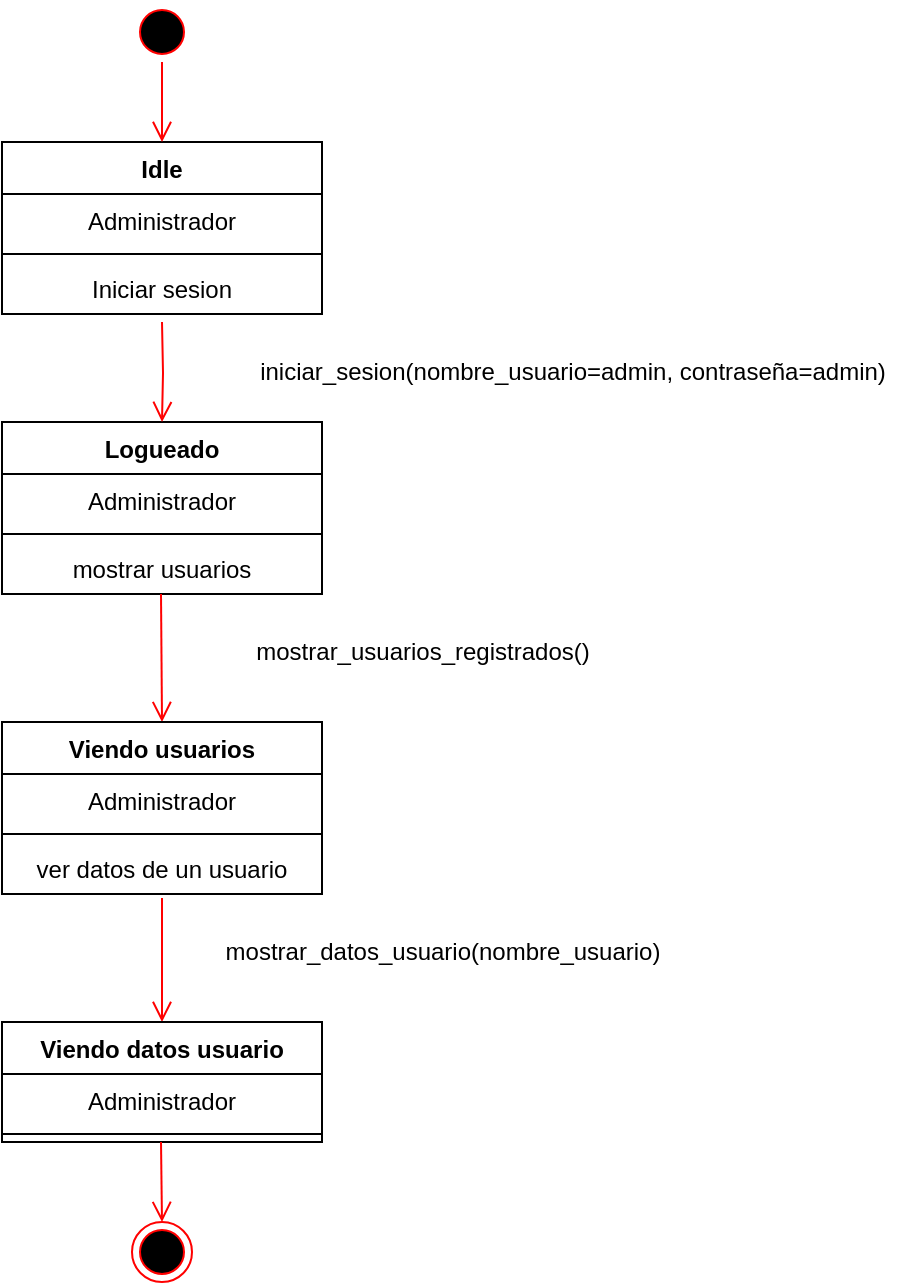 <mxfile version="24.2.2" type="google">
  <diagram name="Página-1" id="EbACHLd0_YhSefb9W6eA">
    <mxGraphModel grid="1" page="1" gridSize="10" guides="1" tooltips="1" connect="1" arrows="1" fold="1" pageScale="1" pageWidth="827" pageHeight="1169" math="0" shadow="0">
      <root>
        <mxCell id="0" />
        <mxCell id="1" parent="0" />
        <mxCell id="9Q4_KcZ_jKh_-f_aUDPD-2" value="Logueado" style="swimlane;fontStyle=1;align=center;verticalAlign=top;childLayout=stackLayout;horizontal=1;startSize=26;horizontalStack=0;resizeParent=1;resizeParentMax=0;resizeLast=0;collapsible=1;marginBottom=0;whiteSpace=wrap;html=1;" vertex="1" parent="1">
          <mxGeometry x="175" y="220" width="160" height="86" as="geometry" />
        </mxCell>
        <mxCell id="9Q4_KcZ_jKh_-f_aUDPD-3" value="Administrador" style="text;strokeColor=none;fillColor=none;align=center;verticalAlign=top;spacingLeft=4;spacingRight=4;overflow=hidden;rotatable=0;points=[[0,0.5],[1,0.5]];portConstraint=eastwest;whiteSpace=wrap;html=1;" vertex="1" parent="9Q4_KcZ_jKh_-f_aUDPD-2">
          <mxGeometry y="26" width="160" height="26" as="geometry" />
        </mxCell>
        <mxCell id="9Q4_KcZ_jKh_-f_aUDPD-4" value="" style="line;strokeWidth=1;fillColor=none;align=left;verticalAlign=middle;spacingTop=-1;spacingLeft=3;spacingRight=3;rotatable=0;labelPosition=right;points=[];portConstraint=eastwest;strokeColor=inherit;" vertex="1" parent="9Q4_KcZ_jKh_-f_aUDPD-2">
          <mxGeometry y="52" width="160" height="8" as="geometry" />
        </mxCell>
        <mxCell id="9Q4_KcZ_jKh_-f_aUDPD-5" value="mostrar usuarios" style="text;strokeColor=none;fillColor=none;align=center;verticalAlign=top;spacingLeft=4;spacingRight=4;overflow=hidden;rotatable=0;points=[[0,0.5],[1,0.5]];portConstraint=eastwest;whiteSpace=wrap;html=1;" vertex="1" parent="9Q4_KcZ_jKh_-f_aUDPD-2">
          <mxGeometry y="60" width="160" height="26" as="geometry" />
        </mxCell>
        <mxCell id="9Q4_KcZ_jKh_-f_aUDPD-6" value="" style="edgeStyle=orthogonalEdgeStyle;html=1;verticalAlign=bottom;endArrow=open;endSize=8;strokeColor=#ff0000;rounded=0;entryX=0.5;entryY=0;entryDx=0;entryDy=0;" edge="1" parent="1" target="9Q4_KcZ_jKh_-f_aUDPD-7">
          <mxGeometry relative="1" as="geometry">
            <mxPoint x="254.5" y="366" as="targetPoint" />
            <mxPoint x="254.5" y="306" as="sourcePoint" />
          </mxGeometry>
        </mxCell>
        <mxCell id="9Q4_KcZ_jKh_-f_aUDPD-7" value="Viendo usuarios" style="swimlane;fontStyle=1;align=center;verticalAlign=top;childLayout=stackLayout;horizontal=1;startSize=26;horizontalStack=0;resizeParent=1;resizeParentMax=0;resizeLast=0;collapsible=1;marginBottom=0;whiteSpace=wrap;html=1;" vertex="1" parent="1">
          <mxGeometry x="175" y="370" width="160" height="86" as="geometry" />
        </mxCell>
        <mxCell id="9Q4_KcZ_jKh_-f_aUDPD-8" value="Administrador" style="text;strokeColor=none;fillColor=none;align=center;verticalAlign=top;spacingLeft=4;spacingRight=4;overflow=hidden;rotatable=0;points=[[0,0.5],[1,0.5]];portConstraint=eastwest;whiteSpace=wrap;html=1;" vertex="1" parent="9Q4_KcZ_jKh_-f_aUDPD-7">
          <mxGeometry y="26" width="160" height="26" as="geometry" />
        </mxCell>
        <mxCell id="9Q4_KcZ_jKh_-f_aUDPD-9" value="" style="line;strokeWidth=1;fillColor=none;align=left;verticalAlign=middle;spacingTop=-1;spacingLeft=3;spacingRight=3;rotatable=0;labelPosition=right;points=[];portConstraint=eastwest;strokeColor=inherit;" vertex="1" parent="9Q4_KcZ_jKh_-f_aUDPD-7">
          <mxGeometry y="52" width="160" height="8" as="geometry" />
        </mxCell>
        <mxCell id="9Q4_KcZ_jKh_-f_aUDPD-10" value="ver datos de un usuario" style="text;strokeColor=none;fillColor=none;align=center;verticalAlign=top;spacingLeft=4;spacingRight=4;overflow=hidden;rotatable=0;points=[[0,0.5],[1,0.5]];portConstraint=eastwest;whiteSpace=wrap;html=1;" vertex="1" parent="9Q4_KcZ_jKh_-f_aUDPD-7">
          <mxGeometry y="60" width="160" height="26" as="geometry" />
        </mxCell>
        <mxCell id="9Q4_KcZ_jKh_-f_aUDPD-11" value="" style="edgeStyle=orthogonalEdgeStyle;html=1;verticalAlign=bottom;endArrow=open;endSize=8;strokeColor=#ff0000;rounded=0;entryX=0.5;entryY=0;entryDx=0;entryDy=0;exitX=0.5;exitY=1.077;exitDx=0;exitDy=0;exitPerimeter=0;" edge="1" parent="1" source="9Q4_KcZ_jKh_-f_aUDPD-10" target="9Q4_KcZ_jKh_-f_aUDPD-12">
          <mxGeometry relative="1" as="geometry">
            <mxPoint x="254.5" y="516" as="targetPoint" />
            <mxPoint x="254.5" y="456" as="sourcePoint" />
            <Array as="points">
              <mxPoint x="255" y="480" />
              <mxPoint x="255" y="480" />
            </Array>
          </mxGeometry>
        </mxCell>
        <mxCell id="9Q4_KcZ_jKh_-f_aUDPD-12" value="Viendo datos usuario" style="swimlane;fontStyle=1;align=center;verticalAlign=top;childLayout=stackLayout;horizontal=1;startSize=26;horizontalStack=0;resizeParent=1;resizeParentMax=0;resizeLast=0;collapsible=1;marginBottom=0;whiteSpace=wrap;html=1;" vertex="1" parent="1">
          <mxGeometry x="175" y="520" width="160" height="60" as="geometry" />
        </mxCell>
        <mxCell id="9Q4_KcZ_jKh_-f_aUDPD-13" value="Administrador" style="text;strokeColor=none;fillColor=none;align=center;verticalAlign=top;spacingLeft=4;spacingRight=4;overflow=hidden;rotatable=0;points=[[0,0.5],[1,0.5]];portConstraint=eastwest;whiteSpace=wrap;html=1;" vertex="1" parent="9Q4_KcZ_jKh_-f_aUDPD-12">
          <mxGeometry y="26" width="160" height="26" as="geometry" />
        </mxCell>
        <mxCell id="9Q4_KcZ_jKh_-f_aUDPD-14" value="" style="line;strokeWidth=1;fillColor=none;align=left;verticalAlign=middle;spacingTop=-1;spacingLeft=3;spacingRight=3;rotatable=0;labelPosition=right;points=[];portConstraint=eastwest;strokeColor=inherit;" vertex="1" parent="9Q4_KcZ_jKh_-f_aUDPD-12">
          <mxGeometry y="52" width="160" height="8" as="geometry" />
        </mxCell>
        <mxCell id="9Q4_KcZ_jKh_-f_aUDPD-21" value="" style="ellipse;html=1;shape=endState;fillColor=#000000;strokeColor=#ff0000;" vertex="1" parent="1">
          <mxGeometry x="240" y="620" width="30" height="30" as="geometry" />
        </mxCell>
        <mxCell id="9Q4_KcZ_jKh_-f_aUDPD-22" value="" style="edgeStyle=orthogonalEdgeStyle;html=1;verticalAlign=bottom;endArrow=open;endSize=8;strokeColor=#ff0000;rounded=0;exitX=0.5;exitY=1.077;exitDx=0;exitDy=0;exitPerimeter=0;entryX=0.5;entryY=0;entryDx=0;entryDy=0;" edge="1" parent="1" target="9Q4_KcZ_jKh_-f_aUDPD-21">
          <mxGeometry relative="1" as="geometry">
            <mxPoint x="255" y="624" as="targetPoint" />
            <mxPoint x="254.5" y="580" as="sourcePoint" />
            <Array as="points" />
          </mxGeometry>
        </mxCell>
        <mxCell id="9Q4_KcZ_jKh_-f_aUDPD-24" value="Idle" style="swimlane;fontStyle=1;align=center;verticalAlign=top;childLayout=stackLayout;horizontal=1;startSize=26;horizontalStack=0;resizeParent=1;resizeParentMax=0;resizeLast=0;collapsible=1;marginBottom=0;whiteSpace=wrap;html=1;" vertex="1" parent="1">
          <mxGeometry x="175" y="80" width="160" height="86" as="geometry" />
        </mxCell>
        <mxCell id="9Q4_KcZ_jKh_-f_aUDPD-25" value="Administrador" style="text;strokeColor=none;fillColor=none;align=center;verticalAlign=top;spacingLeft=4;spacingRight=4;overflow=hidden;rotatable=0;points=[[0,0.5],[1,0.5]];portConstraint=eastwest;whiteSpace=wrap;html=1;" vertex="1" parent="9Q4_KcZ_jKh_-f_aUDPD-24">
          <mxGeometry y="26" width="160" height="26" as="geometry" />
        </mxCell>
        <mxCell id="9Q4_KcZ_jKh_-f_aUDPD-26" value="" style="line;strokeWidth=1;fillColor=none;align=left;verticalAlign=middle;spacingTop=-1;spacingLeft=3;spacingRight=3;rotatable=0;labelPosition=right;points=[];portConstraint=eastwest;strokeColor=inherit;" vertex="1" parent="9Q4_KcZ_jKh_-f_aUDPD-24">
          <mxGeometry y="52" width="160" height="8" as="geometry" />
        </mxCell>
        <mxCell id="9Q4_KcZ_jKh_-f_aUDPD-27" value="Iniciar sesion" style="text;strokeColor=none;fillColor=none;align=center;verticalAlign=top;spacingLeft=4;spacingRight=4;overflow=hidden;rotatable=0;points=[[0,0.5],[1,0.5]];portConstraint=eastwest;whiteSpace=wrap;html=1;" vertex="1" parent="9Q4_KcZ_jKh_-f_aUDPD-24">
          <mxGeometry y="60" width="160" height="26" as="geometry" />
        </mxCell>
        <mxCell id="9Q4_KcZ_jKh_-f_aUDPD-29" value="" style="edgeStyle=orthogonalEdgeStyle;html=1;verticalAlign=bottom;endArrow=open;endSize=8;strokeColor=#ff0000;rounded=0;entryX=0.5;entryY=0;entryDx=0;entryDy=0;" edge="1" parent="1" target="9Q4_KcZ_jKh_-f_aUDPD-2">
          <mxGeometry relative="1" as="geometry">
            <mxPoint x="255" y="196" as="targetPoint" />
            <mxPoint x="255" y="170" as="sourcePoint" />
          </mxGeometry>
        </mxCell>
        <mxCell id="9Q4_KcZ_jKh_-f_aUDPD-31" value="" style="ellipse;html=1;shape=startState;fillColor=#000000;strokeColor=#ff0000;" vertex="1" parent="1">
          <mxGeometry x="240" y="10" width="30" height="30" as="geometry" />
        </mxCell>
        <mxCell id="9Q4_KcZ_jKh_-f_aUDPD-32" value="" style="edgeStyle=orthogonalEdgeStyle;html=1;verticalAlign=bottom;endArrow=open;endSize=8;strokeColor=#ff0000;rounded=0;entryX=0.5;entryY=0;entryDx=0;entryDy=0;" edge="1" parent="1" source="9Q4_KcZ_jKh_-f_aUDPD-31" target="9Q4_KcZ_jKh_-f_aUDPD-24">
          <mxGeometry relative="1" as="geometry">
            <mxPoint x="545" y="110" as="targetPoint" />
          </mxGeometry>
        </mxCell>
        <mxCell id="9Q4_KcZ_jKh_-f_aUDPD-33" value="iniciar_sesion(nombre_usuario=admin, contraseña=admin)" style="text;html=1;align=center;verticalAlign=middle;resizable=0;points=[];autosize=1;strokeColor=none;fillColor=none;" vertex="1" parent="1">
          <mxGeometry x="290" y="180" width="340" height="30" as="geometry" />
        </mxCell>
        <mxCell id="9Q4_KcZ_jKh_-f_aUDPD-34" value="mostrar_usuarios_registrados()" style="text;html=1;align=center;verticalAlign=middle;resizable=0;points=[];autosize=1;strokeColor=none;fillColor=none;" vertex="1" parent="1">
          <mxGeometry x="290" y="320" width="190" height="30" as="geometry" />
        </mxCell>
        <mxCell id="9Q4_KcZ_jKh_-f_aUDPD-35" value="mostrar_datos_usuario(nombre_usuario)" style="text;html=1;align=center;verticalAlign=middle;resizable=0;points=[];autosize=1;strokeColor=none;fillColor=none;" vertex="1" parent="1">
          <mxGeometry x="275" y="470" width="240" height="30" as="geometry" />
        </mxCell>
      </root>
    </mxGraphModel>
  </diagram>
</mxfile>
